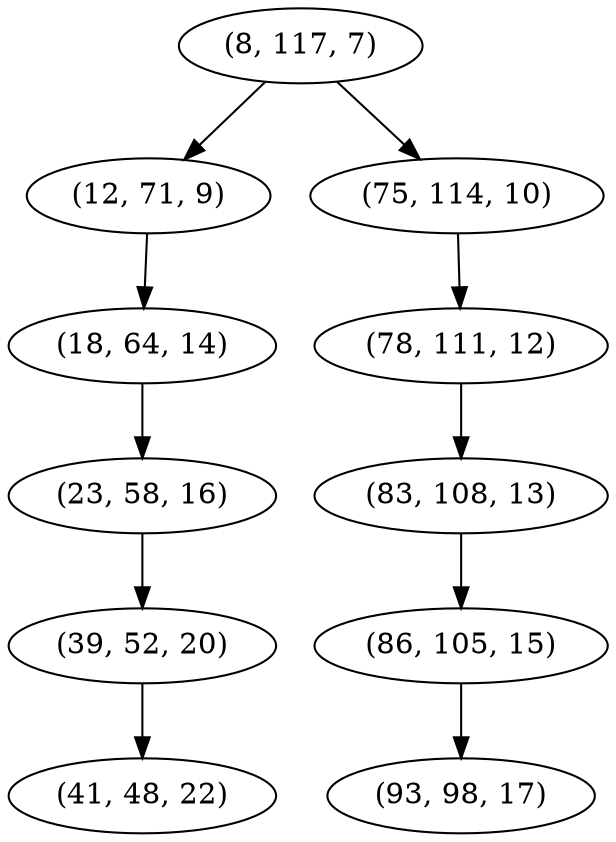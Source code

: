 digraph tree {
    "(8, 117, 7)";
    "(12, 71, 9)";
    "(18, 64, 14)";
    "(23, 58, 16)";
    "(39, 52, 20)";
    "(41, 48, 22)";
    "(75, 114, 10)";
    "(78, 111, 12)";
    "(83, 108, 13)";
    "(86, 105, 15)";
    "(93, 98, 17)";
    "(8, 117, 7)" -> "(12, 71, 9)";
    "(8, 117, 7)" -> "(75, 114, 10)";
    "(12, 71, 9)" -> "(18, 64, 14)";
    "(18, 64, 14)" -> "(23, 58, 16)";
    "(23, 58, 16)" -> "(39, 52, 20)";
    "(39, 52, 20)" -> "(41, 48, 22)";
    "(75, 114, 10)" -> "(78, 111, 12)";
    "(78, 111, 12)" -> "(83, 108, 13)";
    "(83, 108, 13)" -> "(86, 105, 15)";
    "(86, 105, 15)" -> "(93, 98, 17)";
}
